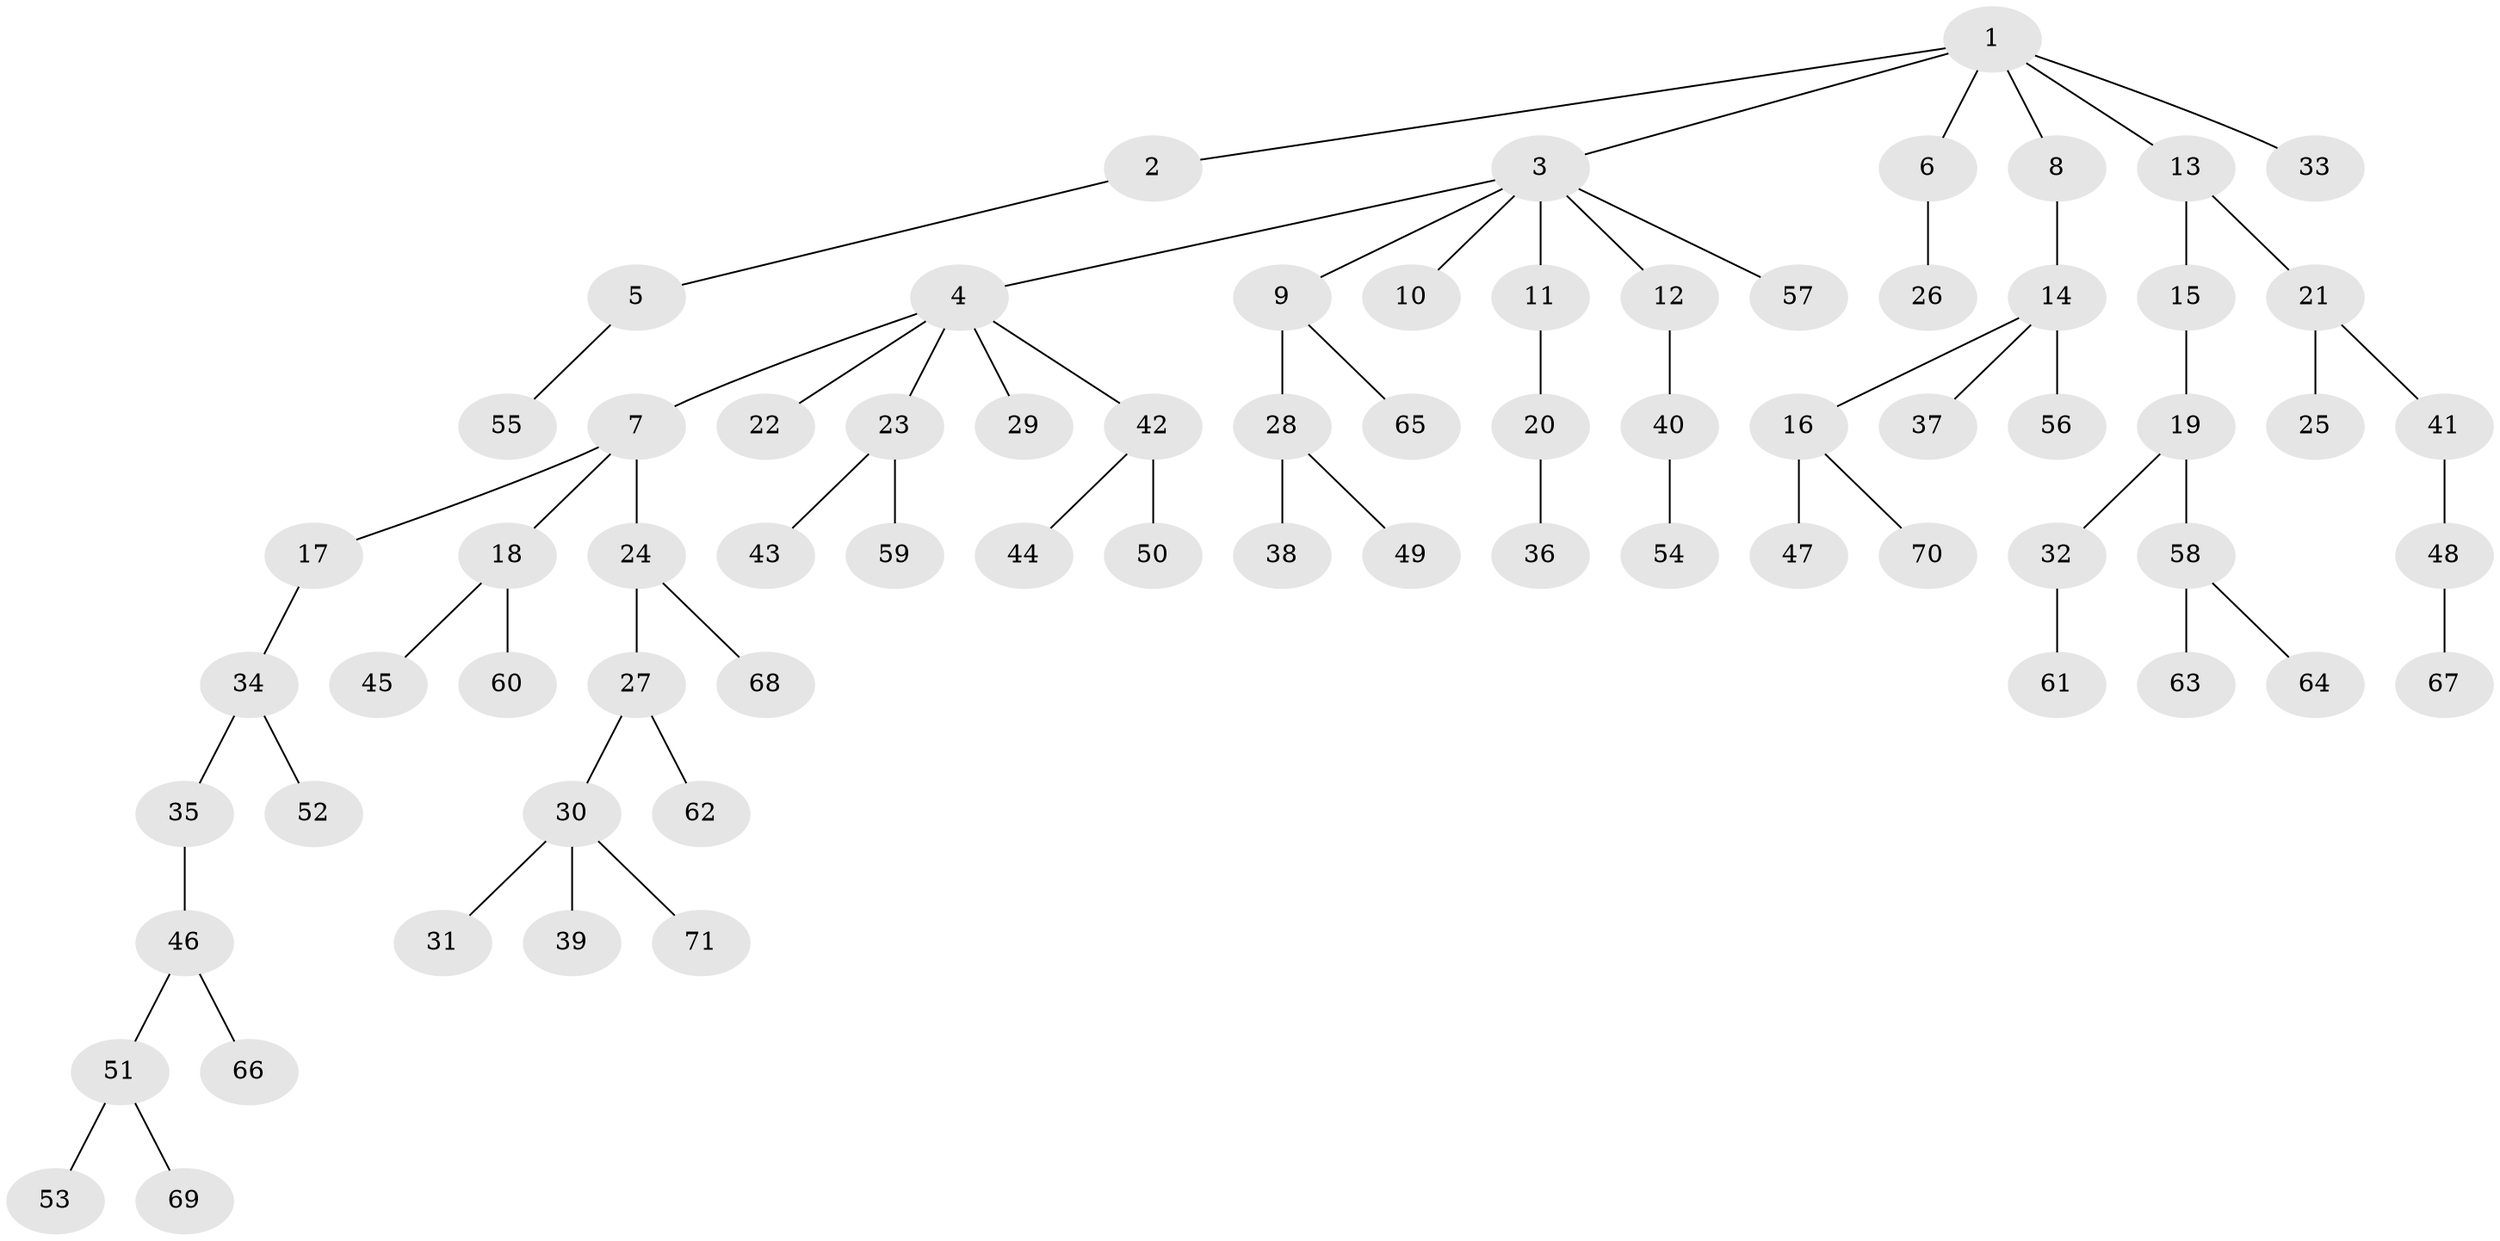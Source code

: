 // coarse degree distribution, {5: 0.08333333333333333, 2: 0.2708333333333333, 6: 0.020833333333333332, 1: 0.5208333333333334, 4: 0.041666666666666664, 3: 0.0625}
// Generated by graph-tools (version 1.1) at 2025/42/03/06/25 10:42:02]
// undirected, 71 vertices, 70 edges
graph export_dot {
graph [start="1"]
  node [color=gray90,style=filled];
  1;
  2;
  3;
  4;
  5;
  6;
  7;
  8;
  9;
  10;
  11;
  12;
  13;
  14;
  15;
  16;
  17;
  18;
  19;
  20;
  21;
  22;
  23;
  24;
  25;
  26;
  27;
  28;
  29;
  30;
  31;
  32;
  33;
  34;
  35;
  36;
  37;
  38;
  39;
  40;
  41;
  42;
  43;
  44;
  45;
  46;
  47;
  48;
  49;
  50;
  51;
  52;
  53;
  54;
  55;
  56;
  57;
  58;
  59;
  60;
  61;
  62;
  63;
  64;
  65;
  66;
  67;
  68;
  69;
  70;
  71;
  1 -- 2;
  1 -- 3;
  1 -- 6;
  1 -- 8;
  1 -- 13;
  1 -- 33;
  2 -- 5;
  3 -- 4;
  3 -- 9;
  3 -- 10;
  3 -- 11;
  3 -- 12;
  3 -- 57;
  4 -- 7;
  4 -- 22;
  4 -- 23;
  4 -- 29;
  4 -- 42;
  5 -- 55;
  6 -- 26;
  7 -- 17;
  7 -- 18;
  7 -- 24;
  8 -- 14;
  9 -- 28;
  9 -- 65;
  11 -- 20;
  12 -- 40;
  13 -- 15;
  13 -- 21;
  14 -- 16;
  14 -- 37;
  14 -- 56;
  15 -- 19;
  16 -- 47;
  16 -- 70;
  17 -- 34;
  18 -- 45;
  18 -- 60;
  19 -- 32;
  19 -- 58;
  20 -- 36;
  21 -- 25;
  21 -- 41;
  23 -- 43;
  23 -- 59;
  24 -- 27;
  24 -- 68;
  27 -- 30;
  27 -- 62;
  28 -- 38;
  28 -- 49;
  30 -- 31;
  30 -- 39;
  30 -- 71;
  32 -- 61;
  34 -- 35;
  34 -- 52;
  35 -- 46;
  40 -- 54;
  41 -- 48;
  42 -- 44;
  42 -- 50;
  46 -- 51;
  46 -- 66;
  48 -- 67;
  51 -- 53;
  51 -- 69;
  58 -- 63;
  58 -- 64;
}
